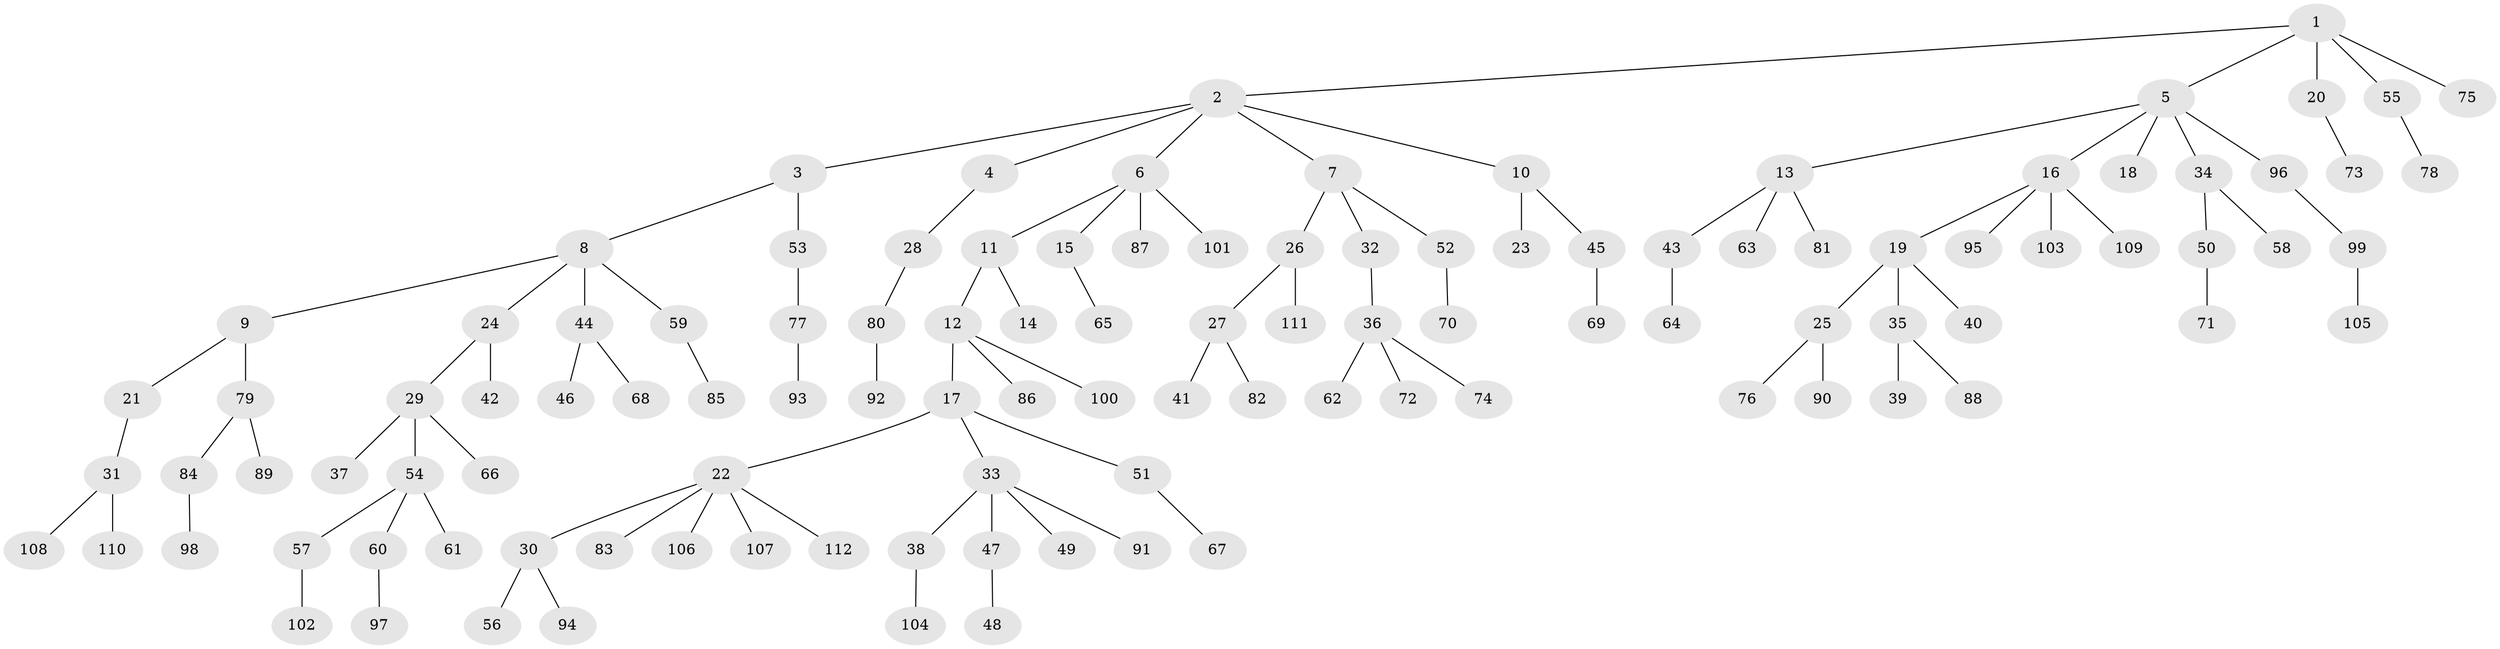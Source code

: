 // coarse degree distribution, {4: 0.08823529411764706, 6: 0.014705882352941176, 3: 0.11764705882352941, 2: 0.22058823529411764, 5: 0.04411764705882353, 1: 0.5147058823529411}
// Generated by graph-tools (version 1.1) at 2025/51/03/04/25 22:51:30]
// undirected, 112 vertices, 111 edges
graph export_dot {
  node [color=gray90,style=filled];
  1;
  2;
  3;
  4;
  5;
  6;
  7;
  8;
  9;
  10;
  11;
  12;
  13;
  14;
  15;
  16;
  17;
  18;
  19;
  20;
  21;
  22;
  23;
  24;
  25;
  26;
  27;
  28;
  29;
  30;
  31;
  32;
  33;
  34;
  35;
  36;
  37;
  38;
  39;
  40;
  41;
  42;
  43;
  44;
  45;
  46;
  47;
  48;
  49;
  50;
  51;
  52;
  53;
  54;
  55;
  56;
  57;
  58;
  59;
  60;
  61;
  62;
  63;
  64;
  65;
  66;
  67;
  68;
  69;
  70;
  71;
  72;
  73;
  74;
  75;
  76;
  77;
  78;
  79;
  80;
  81;
  82;
  83;
  84;
  85;
  86;
  87;
  88;
  89;
  90;
  91;
  92;
  93;
  94;
  95;
  96;
  97;
  98;
  99;
  100;
  101;
  102;
  103;
  104;
  105;
  106;
  107;
  108;
  109;
  110;
  111;
  112;
  1 -- 2;
  1 -- 5;
  1 -- 20;
  1 -- 55;
  1 -- 75;
  2 -- 3;
  2 -- 4;
  2 -- 6;
  2 -- 7;
  2 -- 10;
  3 -- 8;
  3 -- 53;
  4 -- 28;
  5 -- 13;
  5 -- 16;
  5 -- 18;
  5 -- 34;
  5 -- 96;
  6 -- 11;
  6 -- 15;
  6 -- 87;
  6 -- 101;
  7 -- 26;
  7 -- 32;
  7 -- 52;
  8 -- 9;
  8 -- 24;
  8 -- 44;
  8 -- 59;
  9 -- 21;
  9 -- 79;
  10 -- 23;
  10 -- 45;
  11 -- 12;
  11 -- 14;
  12 -- 17;
  12 -- 86;
  12 -- 100;
  13 -- 43;
  13 -- 63;
  13 -- 81;
  15 -- 65;
  16 -- 19;
  16 -- 95;
  16 -- 103;
  16 -- 109;
  17 -- 22;
  17 -- 33;
  17 -- 51;
  19 -- 25;
  19 -- 35;
  19 -- 40;
  20 -- 73;
  21 -- 31;
  22 -- 30;
  22 -- 83;
  22 -- 106;
  22 -- 107;
  22 -- 112;
  24 -- 29;
  24 -- 42;
  25 -- 76;
  25 -- 90;
  26 -- 27;
  26 -- 111;
  27 -- 41;
  27 -- 82;
  28 -- 80;
  29 -- 37;
  29 -- 54;
  29 -- 66;
  30 -- 56;
  30 -- 94;
  31 -- 108;
  31 -- 110;
  32 -- 36;
  33 -- 38;
  33 -- 47;
  33 -- 49;
  33 -- 91;
  34 -- 50;
  34 -- 58;
  35 -- 39;
  35 -- 88;
  36 -- 62;
  36 -- 72;
  36 -- 74;
  38 -- 104;
  43 -- 64;
  44 -- 46;
  44 -- 68;
  45 -- 69;
  47 -- 48;
  50 -- 71;
  51 -- 67;
  52 -- 70;
  53 -- 77;
  54 -- 57;
  54 -- 60;
  54 -- 61;
  55 -- 78;
  57 -- 102;
  59 -- 85;
  60 -- 97;
  77 -- 93;
  79 -- 84;
  79 -- 89;
  80 -- 92;
  84 -- 98;
  96 -- 99;
  99 -- 105;
}

